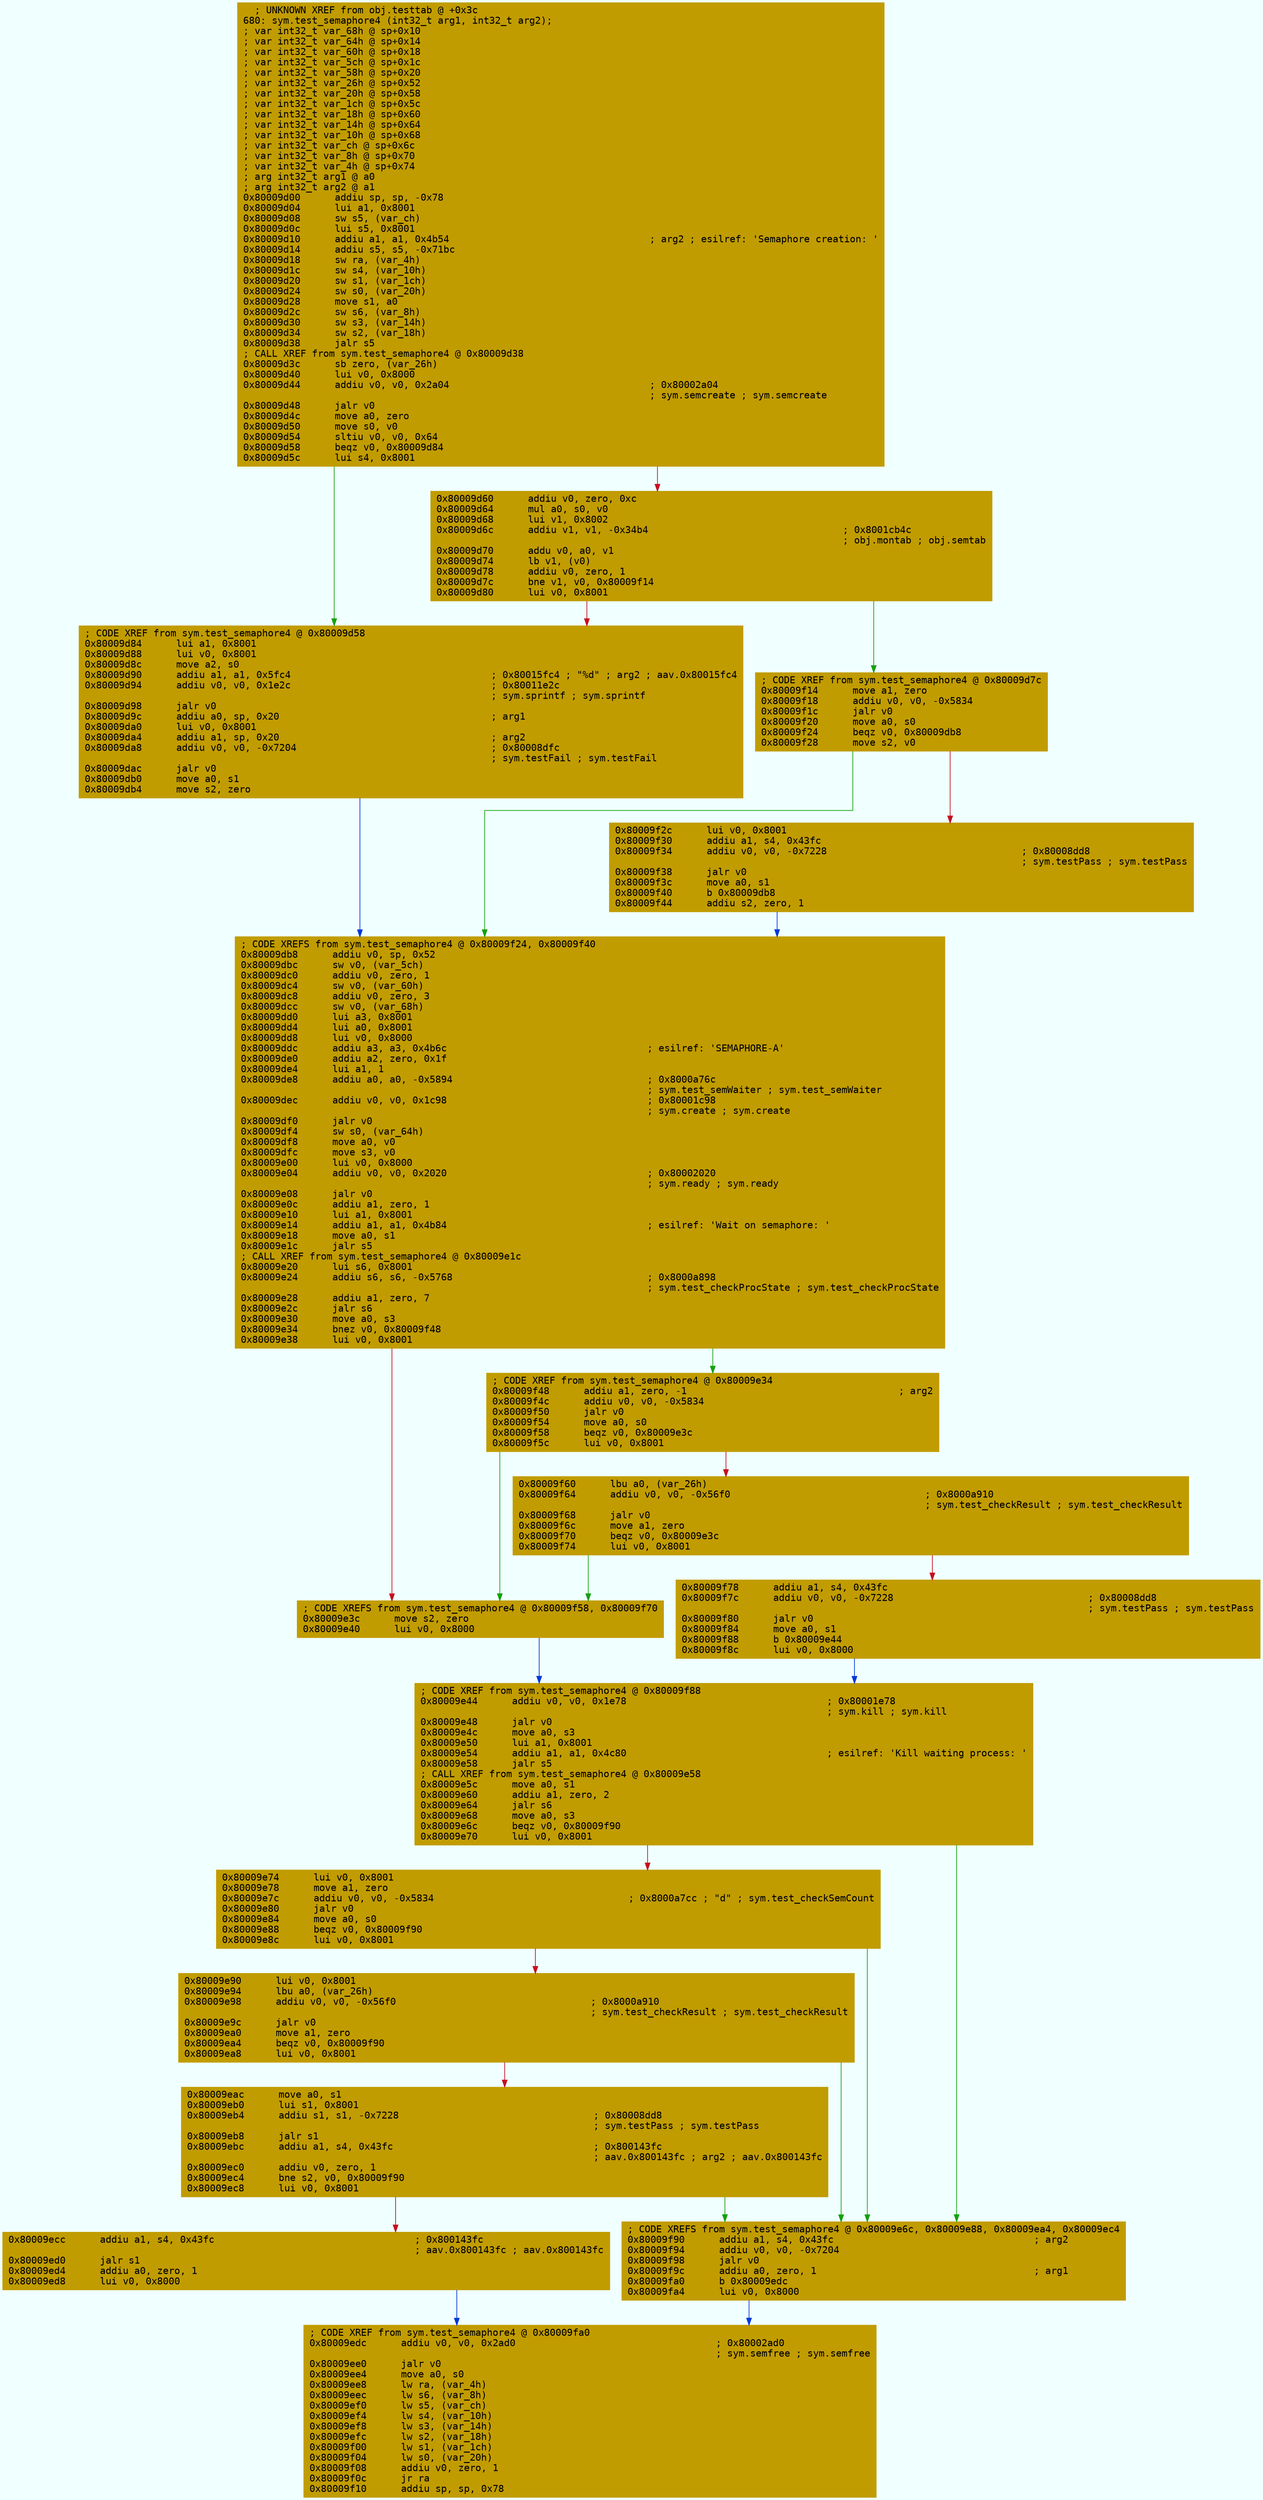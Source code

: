 digraph code {
	graph [bgcolor=azure fontsize=8 fontname="Courier" splines="ortho"];
	node [fillcolor=gray style=filled shape=box];
	edge [arrowhead="normal"];
	"0x80009d00" [URL="sym.test_semaphore4/0x80009d00", fillcolor="#c19c00",color="#c19c00", fontname="Courier",label="  ; UNKNOWN XREF from obj.testtab @ +0x3c\l680: sym.test_semaphore4 (int32_t arg1, int32_t arg2);\l; var int32_t var_68h @ sp+0x10\l; var int32_t var_64h @ sp+0x14\l; var int32_t var_60h @ sp+0x18\l; var int32_t var_5ch @ sp+0x1c\l; var int32_t var_58h @ sp+0x20\l; var int32_t var_26h @ sp+0x52\l; var int32_t var_20h @ sp+0x58\l; var int32_t var_1ch @ sp+0x5c\l; var int32_t var_18h @ sp+0x60\l; var int32_t var_14h @ sp+0x64\l; var int32_t var_10h @ sp+0x68\l; var int32_t var_ch @ sp+0x6c\l; var int32_t var_8h @ sp+0x70\l; var int32_t var_4h @ sp+0x74\l; arg int32_t arg1 @ a0\l; arg int32_t arg2 @ a1\l0x80009d00      addiu sp, sp, -0x78\l0x80009d04      lui a1, 0x8001\l0x80009d08      sw s5, (var_ch)\l0x80009d0c      lui s5, 0x8001\l0x80009d10      addiu a1, a1, 0x4b54                                   ; arg2 ; esilref: 'Semaphore creation: '\l0x80009d14      addiu s5, s5, -0x71bc\l0x80009d18      sw ra, (var_4h)\l0x80009d1c      sw s4, (var_10h)\l0x80009d20      sw s1, (var_1ch)\l0x80009d24      sw s0, (var_20h)\l0x80009d28      move s1, a0\l0x80009d2c      sw s6, (var_8h)\l0x80009d30      sw s3, (var_14h)\l0x80009d34      sw s2, (var_18h)\l0x80009d38      jalr s5\l; CALL XREF from sym.test_semaphore4 @ 0x80009d38\l0x80009d3c      sb zero, (var_26h)\l0x80009d40      lui v0, 0x8000\l0x80009d44      addiu v0, v0, 0x2a04                                   ; 0x80002a04\l                                                                       ; sym.semcreate ; sym.semcreate\l0x80009d48      jalr v0\l0x80009d4c      move a0, zero\l0x80009d50      move s0, v0\l0x80009d54      sltiu v0, v0, 0x64\l0x80009d58      beqz v0, 0x80009d84\l0x80009d5c      lui s4, 0x8001\l"]
	"0x80009d60" [URL="sym.test_semaphore4/0x80009d60", fillcolor="#c19c00",color="#c19c00", fontname="Courier",label="0x80009d60      addiu v0, zero, 0xc\l0x80009d64      mul a0, s0, v0\l0x80009d68      lui v1, 0x8002\l0x80009d6c      addiu v1, v1, -0x34b4                                  ; 0x8001cb4c\l                                                                       ; obj.montab ; obj.semtab\l0x80009d70      addu v0, a0, v1\l0x80009d74      lb v1, (v0)\l0x80009d78      addiu v0, zero, 1\l0x80009d7c      bne v1, v0, 0x80009f14\l0x80009d80      lui v0, 0x8001\l"]
	"0x80009d84" [URL="sym.test_semaphore4/0x80009d84", fillcolor="#c19c00",color="#c19c00", fontname="Courier",label="; CODE XREF from sym.test_semaphore4 @ 0x80009d58\l0x80009d84      lui a1, 0x8001\l0x80009d88      lui v0, 0x8001\l0x80009d8c      move a2, s0\l0x80009d90      addiu a1, a1, 0x5fc4                                   ; 0x80015fc4 ; \"%d\" ; arg2 ; aav.0x80015fc4\l0x80009d94      addiu v0, v0, 0x1e2c                                   ; 0x80011e2c\l                                                                       ; sym.sprintf ; sym.sprintf\l0x80009d98      jalr v0\l0x80009d9c      addiu a0, sp, 0x20                                     ; arg1\l0x80009da0      lui v0, 0x8001\l0x80009da4      addiu a1, sp, 0x20                                     ; arg2\l0x80009da8      addiu v0, v0, -0x7204                                  ; 0x80008dfc\l                                                                       ; sym.testFail ; sym.testFail\l0x80009dac      jalr v0\l0x80009db0      move a0, s1\l0x80009db4      move s2, zero\l"]
	"0x80009db8" [URL="sym.test_semaphore4/0x80009db8", fillcolor="#c19c00",color="#c19c00", fontname="Courier",label="; CODE XREFS from sym.test_semaphore4 @ 0x80009f24, 0x80009f40\l0x80009db8      addiu v0, sp, 0x52\l0x80009dbc      sw v0, (var_5ch)\l0x80009dc0      addiu v0, zero, 1\l0x80009dc4      sw v0, (var_60h)\l0x80009dc8      addiu v0, zero, 3\l0x80009dcc      sw v0, (var_68h)\l0x80009dd0      lui a3, 0x8001\l0x80009dd4      lui a0, 0x8001\l0x80009dd8      lui v0, 0x8000\l0x80009ddc      addiu a3, a3, 0x4b6c                                   ; esilref: 'SEMAPHORE-A'\l0x80009de0      addiu a2, zero, 0x1f\l0x80009de4      lui a1, 1\l0x80009de8      addiu a0, a0, -0x5894                                  ; 0x8000a76c\l                                                                       ; sym.test_semWaiter ; sym.test_semWaiter\l0x80009dec      addiu v0, v0, 0x1c98                                   ; 0x80001c98\l                                                                       ; sym.create ; sym.create\l0x80009df0      jalr v0\l0x80009df4      sw s0, (var_64h)\l0x80009df8      move a0, v0\l0x80009dfc      move s3, v0\l0x80009e00      lui v0, 0x8000\l0x80009e04      addiu v0, v0, 0x2020                                   ; 0x80002020\l                                                                       ; sym.ready ; sym.ready\l0x80009e08      jalr v0\l0x80009e0c      addiu a1, zero, 1\l0x80009e10      lui a1, 0x8001\l0x80009e14      addiu a1, a1, 0x4b84                                   ; esilref: 'Wait on semaphore: '\l0x80009e18      move a0, s1\l0x80009e1c      jalr s5\l; CALL XREF from sym.test_semaphore4 @ 0x80009e1c\l0x80009e20      lui s6, 0x8001\l0x80009e24      addiu s6, s6, -0x5768                                  ; 0x8000a898\l                                                                       ; sym.test_checkProcState ; sym.test_checkProcState\l0x80009e28      addiu a1, zero, 7\l0x80009e2c      jalr s6\l0x80009e30      move a0, s3\l0x80009e34      bnez v0, 0x80009f48\l0x80009e38      lui v0, 0x8001\l"]
	"0x80009e3c" [URL="sym.test_semaphore4/0x80009e3c", fillcolor="#c19c00",color="#c19c00", fontname="Courier",label="; CODE XREFS from sym.test_semaphore4 @ 0x80009f58, 0x80009f70\l0x80009e3c      move s2, zero\l0x80009e40      lui v0, 0x8000\l"]
	"0x80009e44" [URL="sym.test_semaphore4/0x80009e44", fillcolor="#c19c00",color="#c19c00", fontname="Courier",label="; CODE XREF from sym.test_semaphore4 @ 0x80009f88\l0x80009e44      addiu v0, v0, 0x1e78                                   ; 0x80001e78\l                                                                       ; sym.kill ; sym.kill\l0x80009e48      jalr v0\l0x80009e4c      move a0, s3\l0x80009e50      lui a1, 0x8001\l0x80009e54      addiu a1, a1, 0x4c80                                   ; esilref: 'Kill waiting process: '\l0x80009e58      jalr s5\l; CALL XREF from sym.test_semaphore4 @ 0x80009e58\l0x80009e5c      move a0, s1\l0x80009e60      addiu a1, zero, 2\l0x80009e64      jalr s6\l0x80009e68      move a0, s3\l0x80009e6c      beqz v0, 0x80009f90\l0x80009e70      lui v0, 0x8001\l"]
	"0x80009e74" [URL="sym.test_semaphore4/0x80009e74", fillcolor="#c19c00",color="#c19c00", fontname="Courier",label="0x80009e74      lui v0, 0x8001\l0x80009e78      move a1, zero\l0x80009e7c      addiu v0, v0, -0x5834                                  ; 0x8000a7cc ; \"d\" ; sym.test_checkSemCount\l0x80009e80      jalr v0\l0x80009e84      move a0, s0\l0x80009e88      beqz v0, 0x80009f90\l0x80009e8c      lui v0, 0x8001\l"]
	"0x80009e90" [URL="sym.test_semaphore4/0x80009e90", fillcolor="#c19c00",color="#c19c00", fontname="Courier",label="0x80009e90      lui v0, 0x8001\l0x80009e94      lbu a0, (var_26h)\l0x80009e98      addiu v0, v0, -0x56f0                                  ; 0x8000a910\l                                                                       ; sym.test_checkResult ; sym.test_checkResult\l0x80009e9c      jalr v0\l0x80009ea0      move a1, zero\l0x80009ea4      beqz v0, 0x80009f90\l0x80009ea8      lui v0, 0x8001\l"]
	"0x80009eac" [URL="sym.test_semaphore4/0x80009eac", fillcolor="#c19c00",color="#c19c00", fontname="Courier",label="0x80009eac      move a0, s1\l0x80009eb0      lui s1, 0x8001\l0x80009eb4      addiu s1, s1, -0x7228                                  ; 0x80008dd8\l                                                                       ; sym.testPass ; sym.testPass\l0x80009eb8      jalr s1\l0x80009ebc      addiu a1, s4, 0x43fc                                   ; 0x800143fc\l                                                                       ; aav.0x800143fc ; arg2 ; aav.0x800143fc\l0x80009ec0      addiu v0, zero, 1\l0x80009ec4      bne s2, v0, 0x80009f90\l0x80009ec8      lui v0, 0x8001\l"]
	"0x80009ecc" [URL="sym.test_semaphore4/0x80009ecc", fillcolor="#c19c00",color="#c19c00", fontname="Courier",label="0x80009ecc      addiu a1, s4, 0x43fc                                   ; 0x800143fc\l                                                                       ; aav.0x800143fc ; aav.0x800143fc\l0x80009ed0      jalr s1\l0x80009ed4      addiu a0, zero, 1\l0x80009ed8      lui v0, 0x8000\l"]
	"0x80009edc" [URL="sym.test_semaphore4/0x80009edc", fillcolor="#c19c00",color="#c19c00", fontname="Courier",label="; CODE XREF from sym.test_semaphore4 @ 0x80009fa0\l0x80009edc      addiu v0, v0, 0x2ad0                                   ; 0x80002ad0\l                                                                       ; sym.semfree ; sym.semfree\l0x80009ee0      jalr v0\l0x80009ee4      move a0, s0\l0x80009ee8      lw ra, (var_4h)\l0x80009eec      lw s6, (var_8h)\l0x80009ef0      lw s5, (var_ch)\l0x80009ef4      lw s4, (var_10h)\l0x80009ef8      lw s3, (var_14h)\l0x80009efc      lw s2, (var_18h)\l0x80009f00      lw s1, (var_1ch)\l0x80009f04      lw s0, (var_20h)\l0x80009f08      addiu v0, zero, 1\l0x80009f0c      jr ra\l0x80009f10      addiu sp, sp, 0x78\l"]
	"0x80009f14" [URL="sym.test_semaphore4/0x80009f14", fillcolor="#c19c00",color="#c19c00", fontname="Courier",label="; CODE XREF from sym.test_semaphore4 @ 0x80009d7c\l0x80009f14      move a1, zero\l0x80009f18      addiu v0, v0, -0x5834\l0x80009f1c      jalr v0\l0x80009f20      move a0, s0\l0x80009f24      beqz v0, 0x80009db8\l0x80009f28      move s2, v0\l"]
	"0x80009f2c" [URL="sym.test_semaphore4/0x80009f2c", fillcolor="#c19c00",color="#c19c00", fontname="Courier",label="0x80009f2c      lui v0, 0x8001\l0x80009f30      addiu a1, s4, 0x43fc\l0x80009f34      addiu v0, v0, -0x7228                                  ; 0x80008dd8\l                                                                       ; sym.testPass ; sym.testPass\l0x80009f38      jalr v0\l0x80009f3c      move a0, s1\l0x80009f40      b 0x80009db8\l0x80009f44      addiu s2, zero, 1\l"]
	"0x80009f48" [URL="sym.test_semaphore4/0x80009f48", fillcolor="#c19c00",color="#c19c00", fontname="Courier",label="; CODE XREF from sym.test_semaphore4 @ 0x80009e34\l0x80009f48      addiu a1, zero, -1                                     ; arg2\l0x80009f4c      addiu v0, v0, -0x5834\l0x80009f50      jalr v0\l0x80009f54      move a0, s0\l0x80009f58      beqz v0, 0x80009e3c\l0x80009f5c      lui v0, 0x8001\l"]
	"0x80009f60" [URL="sym.test_semaphore4/0x80009f60", fillcolor="#c19c00",color="#c19c00", fontname="Courier",label="0x80009f60      lbu a0, (var_26h)\l0x80009f64      addiu v0, v0, -0x56f0                                  ; 0x8000a910\l                                                                       ; sym.test_checkResult ; sym.test_checkResult\l0x80009f68      jalr v0\l0x80009f6c      move a1, zero\l0x80009f70      beqz v0, 0x80009e3c\l0x80009f74      lui v0, 0x8001\l"]
	"0x80009f78" [URL="sym.test_semaphore4/0x80009f78", fillcolor="#c19c00",color="#c19c00", fontname="Courier",label="0x80009f78      addiu a1, s4, 0x43fc\l0x80009f7c      addiu v0, v0, -0x7228                                  ; 0x80008dd8\l                                                                       ; sym.testPass ; sym.testPass\l0x80009f80      jalr v0\l0x80009f84      move a0, s1\l0x80009f88      b 0x80009e44\l0x80009f8c      lui v0, 0x8000\l"]
	"0x80009f90" [URL="sym.test_semaphore4/0x80009f90", fillcolor="#c19c00",color="#c19c00", fontname="Courier",label="; CODE XREFS from sym.test_semaphore4 @ 0x80009e6c, 0x80009e88, 0x80009ea4, 0x80009ec4\l0x80009f90      addiu a1, s4, 0x43fc                                   ; arg2\l0x80009f94      addiu v0, v0, -0x7204\l0x80009f98      jalr v0\l0x80009f9c      addiu a0, zero, 1                                      ; arg1\l0x80009fa0      b 0x80009edc\l0x80009fa4      lui v0, 0x8000\l"]
        "0x80009d00" -> "0x80009d84" [color="#13a10e"];
        "0x80009d00" -> "0x80009d60" [color="#c50f1f"];
        "0x80009d60" -> "0x80009f14" [color="#13a10e"];
        "0x80009d60" -> "0x80009d84" [color="#c50f1f"];
        "0x80009d84" -> "0x80009db8" [color="#0037da"];
        "0x80009db8" -> "0x80009f48" [color="#13a10e"];
        "0x80009db8" -> "0x80009e3c" [color="#c50f1f"];
        "0x80009e3c" -> "0x80009e44" [color="#0037da"];
        "0x80009e44" -> "0x80009f90" [color="#13a10e"];
        "0x80009e44" -> "0x80009e74" [color="#c50f1f"];
        "0x80009e74" -> "0x80009f90" [color="#13a10e"];
        "0x80009e74" -> "0x80009e90" [color="#c50f1f"];
        "0x80009e90" -> "0x80009f90" [color="#13a10e"];
        "0x80009e90" -> "0x80009eac" [color="#c50f1f"];
        "0x80009eac" -> "0x80009f90" [color="#13a10e"];
        "0x80009eac" -> "0x80009ecc" [color="#c50f1f"];
        "0x80009ecc" -> "0x80009edc" [color="#0037da"];
        "0x80009f14" -> "0x80009db8" [color="#13a10e"];
        "0x80009f14" -> "0x80009f2c" [color="#c50f1f"];
        "0x80009f2c" -> "0x80009db8" [color="#0037da"];
        "0x80009f48" -> "0x80009e3c" [color="#13a10e"];
        "0x80009f48" -> "0x80009f60" [color="#c50f1f"];
        "0x80009f60" -> "0x80009e3c" [color="#13a10e"];
        "0x80009f60" -> "0x80009f78" [color="#c50f1f"];
        "0x80009f78" -> "0x80009e44" [color="#0037da"];
        "0x80009f90" -> "0x80009edc" [color="#0037da"];
}
